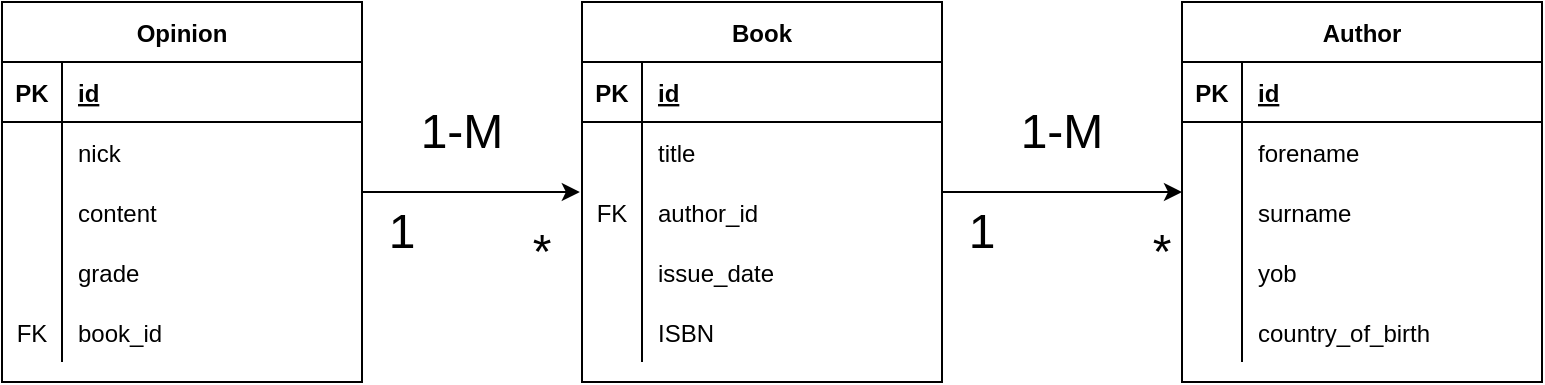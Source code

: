 <mxfile version="16.2.7" type="device"><diagram id="vpia5vSaDDaso0Yp9aXc" name="Page-1"><mxGraphModel dx="1360" dy="802" grid="1" gridSize="10" guides="1" tooltips="1" connect="1" arrows="1" fold="1" page="1" pageScale="1" pageWidth="827" pageHeight="1169" math="0" shadow="0"><root><mxCell id="0"/><mxCell id="1" parent="0"/><mxCell id="YvO2i7exT3GrvXLWxIg5-52" value="*" style="text;html=1;strokeColor=none;fillColor=none;align=center;verticalAlign=middle;whiteSpace=wrap;rounded=0;fontSize=24;" vertex="1" parent="1"><mxGeometry x="560" y="230" width="60" height="30" as="geometry"/></mxCell><mxCell id="YvO2i7exT3GrvXLWxIg5-53" value="*" style="text;html=1;strokeColor=none;fillColor=none;align=center;verticalAlign=middle;whiteSpace=wrap;rounded=0;fontSize=24;" vertex="1" parent="1"><mxGeometry x="250" y="230" width="60" height="30" as="geometry"/></mxCell><mxCell id="YvO2i7exT3GrvXLWxIg5-55" value="1" style="text;html=1;strokeColor=none;fillColor=none;align=center;verticalAlign=middle;whiteSpace=wrap;rounded=0;fontSize=24;" vertex="1" parent="1"><mxGeometry x="470" y="220" width="60" height="30" as="geometry"/></mxCell><mxCell id="YvO2i7exT3GrvXLWxIg5-56" value="1-M" style="text;html=1;strokeColor=none;fillColor=none;align=center;verticalAlign=middle;whiteSpace=wrap;rounded=0;fontSize=24;" vertex="1" parent="1"><mxGeometry x="510" y="170" width="60" height="30" as="geometry"/></mxCell><mxCell id="YvO2i7exT3GrvXLWxIg5-119" style="edgeStyle=orthogonalEdgeStyle;rounded=0;orthogonalLoop=1;jettySize=auto;html=1;entryX=0;entryY=0.167;entryDx=0;entryDy=0;entryPerimeter=0;fontSize=12;" edge="1" parent="1" source="YvO2i7exT3GrvXLWxIg5-71" target="YvO2i7exT3GrvXLWxIg5-94"><mxGeometry relative="1" as="geometry"/></mxCell><mxCell id="YvO2i7exT3GrvXLWxIg5-71" value="Book" style="shape=table;startSize=30;container=1;collapsible=1;childLayout=tableLayout;fixedRows=1;rowLines=0;fontStyle=1;align=center;resizeLast=1;fontSize=12;" vertex="1" parent="1"><mxGeometry x="300" y="120" width="180" height="190" as="geometry"/></mxCell><mxCell id="YvO2i7exT3GrvXLWxIg5-72" value="" style="shape=tableRow;horizontal=0;startSize=0;swimlaneHead=0;swimlaneBody=0;fillColor=none;collapsible=0;dropTarget=0;points=[[0,0.5],[1,0.5]];portConstraint=eastwest;top=0;left=0;right=0;bottom=1;fontSize=12;" vertex="1" parent="YvO2i7exT3GrvXLWxIg5-71"><mxGeometry y="30" width="180" height="30" as="geometry"/></mxCell><mxCell id="YvO2i7exT3GrvXLWxIg5-73" value="PK" style="shape=partialRectangle;connectable=0;fillColor=none;top=0;left=0;bottom=0;right=0;fontStyle=1;overflow=hidden;fontSize=12;" vertex="1" parent="YvO2i7exT3GrvXLWxIg5-72"><mxGeometry width="30" height="30" as="geometry"><mxRectangle width="30" height="30" as="alternateBounds"/></mxGeometry></mxCell><mxCell id="YvO2i7exT3GrvXLWxIg5-74" value="id" style="shape=partialRectangle;connectable=0;fillColor=none;top=0;left=0;bottom=0;right=0;align=left;spacingLeft=6;fontStyle=5;overflow=hidden;fontSize=12;" vertex="1" parent="YvO2i7exT3GrvXLWxIg5-72"><mxGeometry x="30" width="150" height="30" as="geometry"><mxRectangle width="150" height="30" as="alternateBounds"/></mxGeometry></mxCell><mxCell id="YvO2i7exT3GrvXLWxIg5-75" value="" style="shape=tableRow;horizontal=0;startSize=0;swimlaneHead=0;swimlaneBody=0;fillColor=none;collapsible=0;dropTarget=0;points=[[0,0.5],[1,0.5]];portConstraint=eastwest;top=0;left=0;right=0;bottom=0;fontSize=12;" vertex="1" parent="YvO2i7exT3GrvXLWxIg5-71"><mxGeometry y="60" width="180" height="30" as="geometry"/></mxCell><mxCell id="YvO2i7exT3GrvXLWxIg5-76" value="" style="shape=partialRectangle;connectable=0;fillColor=none;top=0;left=0;bottom=0;right=0;editable=1;overflow=hidden;fontSize=12;" vertex="1" parent="YvO2i7exT3GrvXLWxIg5-75"><mxGeometry width="30" height="30" as="geometry"><mxRectangle width="30" height="30" as="alternateBounds"/></mxGeometry></mxCell><mxCell id="YvO2i7exT3GrvXLWxIg5-77" value="title" style="shape=partialRectangle;connectable=0;fillColor=none;top=0;left=0;bottom=0;right=0;align=left;spacingLeft=6;overflow=hidden;fontSize=12;" vertex="1" parent="YvO2i7exT3GrvXLWxIg5-75"><mxGeometry x="30" width="150" height="30" as="geometry"><mxRectangle width="150" height="30" as="alternateBounds"/></mxGeometry></mxCell><mxCell id="YvO2i7exT3GrvXLWxIg5-78" value="" style="shape=tableRow;horizontal=0;startSize=0;swimlaneHead=0;swimlaneBody=0;fillColor=none;collapsible=0;dropTarget=0;points=[[0,0.5],[1,0.5]];portConstraint=eastwest;top=0;left=0;right=0;bottom=0;fontSize=12;" vertex="1" parent="YvO2i7exT3GrvXLWxIg5-71"><mxGeometry y="90" width="180" height="30" as="geometry"/></mxCell><mxCell id="YvO2i7exT3GrvXLWxIg5-79" value="FK" style="shape=partialRectangle;connectable=0;fillColor=none;top=0;left=0;bottom=0;right=0;editable=1;overflow=hidden;fontSize=12;" vertex="1" parent="YvO2i7exT3GrvXLWxIg5-78"><mxGeometry width="30" height="30" as="geometry"><mxRectangle width="30" height="30" as="alternateBounds"/></mxGeometry></mxCell><mxCell id="YvO2i7exT3GrvXLWxIg5-80" value="author_id" style="shape=partialRectangle;connectable=0;fillColor=none;top=0;left=0;bottom=0;right=0;align=left;spacingLeft=6;overflow=hidden;fontSize=12;" vertex="1" parent="YvO2i7exT3GrvXLWxIg5-78"><mxGeometry x="30" width="150" height="30" as="geometry"><mxRectangle width="150" height="30" as="alternateBounds"/></mxGeometry></mxCell><mxCell id="YvO2i7exT3GrvXLWxIg5-81" value="" style="shape=tableRow;horizontal=0;startSize=0;swimlaneHead=0;swimlaneBody=0;fillColor=none;collapsible=0;dropTarget=0;points=[[0,0.5],[1,0.5]];portConstraint=eastwest;top=0;left=0;right=0;bottom=0;fontSize=12;" vertex="1" parent="YvO2i7exT3GrvXLWxIg5-71"><mxGeometry y="120" width="180" height="30" as="geometry"/></mxCell><mxCell id="YvO2i7exT3GrvXLWxIg5-82" value="" style="shape=partialRectangle;connectable=0;fillColor=none;top=0;left=0;bottom=0;right=0;editable=1;overflow=hidden;fontSize=12;" vertex="1" parent="YvO2i7exT3GrvXLWxIg5-81"><mxGeometry width="30" height="30" as="geometry"><mxRectangle width="30" height="30" as="alternateBounds"/></mxGeometry></mxCell><mxCell id="YvO2i7exT3GrvXLWxIg5-83" value="issue_date" style="shape=partialRectangle;connectable=0;fillColor=none;top=0;left=0;bottom=0;right=0;align=left;spacingLeft=6;overflow=hidden;fontSize=12;" vertex="1" parent="YvO2i7exT3GrvXLWxIg5-81"><mxGeometry x="30" width="150" height="30" as="geometry"><mxRectangle width="150" height="30" as="alternateBounds"/></mxGeometry></mxCell><mxCell id="YvO2i7exT3GrvXLWxIg5-84" style="shape=tableRow;horizontal=0;startSize=0;swimlaneHead=0;swimlaneBody=0;fillColor=none;collapsible=0;dropTarget=0;points=[[0,0.5],[1,0.5]];portConstraint=eastwest;top=0;left=0;right=0;bottom=0;fontSize=12;" vertex="1" parent="YvO2i7exT3GrvXLWxIg5-71"><mxGeometry y="150" width="180" height="30" as="geometry"/></mxCell><mxCell id="YvO2i7exT3GrvXLWxIg5-85" style="shape=partialRectangle;connectable=0;fillColor=none;top=0;left=0;bottom=0;right=0;editable=1;overflow=hidden;fontSize=12;" vertex="1" parent="YvO2i7exT3GrvXLWxIg5-84"><mxGeometry width="30" height="30" as="geometry"><mxRectangle width="30" height="30" as="alternateBounds"/></mxGeometry></mxCell><mxCell id="YvO2i7exT3GrvXLWxIg5-86" value="ISBN" style="shape=partialRectangle;connectable=0;fillColor=none;top=0;left=0;bottom=0;right=0;align=left;spacingLeft=6;overflow=hidden;fontSize=12;" vertex="1" parent="YvO2i7exT3GrvXLWxIg5-84"><mxGeometry x="30" width="150" height="30" as="geometry"><mxRectangle width="150" height="30" as="alternateBounds"/></mxGeometry></mxCell><mxCell id="YvO2i7exT3GrvXLWxIg5-87" value="Author" style="shape=table;startSize=30;container=1;collapsible=1;childLayout=tableLayout;fixedRows=1;rowLines=0;fontStyle=1;align=center;resizeLast=1;fontSize=12;" vertex="1" parent="1"><mxGeometry x="600" y="120" width="180" height="190" as="geometry"/></mxCell><mxCell id="YvO2i7exT3GrvXLWxIg5-88" value="" style="shape=tableRow;horizontal=0;startSize=0;swimlaneHead=0;swimlaneBody=0;fillColor=none;collapsible=0;dropTarget=0;points=[[0,0.5],[1,0.5]];portConstraint=eastwest;top=0;left=0;right=0;bottom=1;fontSize=12;" vertex="1" parent="YvO2i7exT3GrvXLWxIg5-87"><mxGeometry y="30" width="180" height="30" as="geometry"/></mxCell><mxCell id="YvO2i7exT3GrvXLWxIg5-89" value="PK" style="shape=partialRectangle;connectable=0;fillColor=none;top=0;left=0;bottom=0;right=0;fontStyle=1;overflow=hidden;fontSize=12;" vertex="1" parent="YvO2i7exT3GrvXLWxIg5-88"><mxGeometry width="30" height="30" as="geometry"><mxRectangle width="30" height="30" as="alternateBounds"/></mxGeometry></mxCell><mxCell id="YvO2i7exT3GrvXLWxIg5-90" value="id" style="shape=partialRectangle;connectable=0;fillColor=none;top=0;left=0;bottom=0;right=0;align=left;spacingLeft=6;fontStyle=5;overflow=hidden;fontSize=12;" vertex="1" parent="YvO2i7exT3GrvXLWxIg5-88"><mxGeometry x="30" width="150" height="30" as="geometry"><mxRectangle width="150" height="30" as="alternateBounds"/></mxGeometry></mxCell><mxCell id="YvO2i7exT3GrvXLWxIg5-91" value="" style="shape=tableRow;horizontal=0;startSize=0;swimlaneHead=0;swimlaneBody=0;fillColor=none;collapsible=0;dropTarget=0;points=[[0,0.5],[1,0.5]];portConstraint=eastwest;top=0;left=0;right=0;bottom=0;fontSize=12;" vertex="1" parent="YvO2i7exT3GrvXLWxIg5-87"><mxGeometry y="60" width="180" height="30" as="geometry"/></mxCell><mxCell id="YvO2i7exT3GrvXLWxIg5-92" value="" style="shape=partialRectangle;connectable=0;fillColor=none;top=0;left=0;bottom=0;right=0;editable=1;overflow=hidden;fontSize=12;" vertex="1" parent="YvO2i7exT3GrvXLWxIg5-91"><mxGeometry width="30" height="30" as="geometry"><mxRectangle width="30" height="30" as="alternateBounds"/></mxGeometry></mxCell><mxCell id="YvO2i7exT3GrvXLWxIg5-93" value="forename" style="shape=partialRectangle;connectable=0;fillColor=none;top=0;left=0;bottom=0;right=0;align=left;spacingLeft=6;overflow=hidden;fontSize=12;" vertex="1" parent="YvO2i7exT3GrvXLWxIg5-91"><mxGeometry x="30" width="150" height="30" as="geometry"><mxRectangle width="150" height="30" as="alternateBounds"/></mxGeometry></mxCell><mxCell id="YvO2i7exT3GrvXLWxIg5-94" value="" style="shape=tableRow;horizontal=0;startSize=0;swimlaneHead=0;swimlaneBody=0;fillColor=none;collapsible=0;dropTarget=0;points=[[0,0.5],[1,0.5]];portConstraint=eastwest;top=0;left=0;right=0;bottom=0;fontSize=12;" vertex="1" parent="YvO2i7exT3GrvXLWxIg5-87"><mxGeometry y="90" width="180" height="30" as="geometry"/></mxCell><mxCell id="YvO2i7exT3GrvXLWxIg5-95" value="" style="shape=partialRectangle;connectable=0;fillColor=none;top=0;left=0;bottom=0;right=0;editable=1;overflow=hidden;fontSize=12;" vertex="1" parent="YvO2i7exT3GrvXLWxIg5-94"><mxGeometry width="30" height="30" as="geometry"><mxRectangle width="30" height="30" as="alternateBounds"/></mxGeometry></mxCell><mxCell id="YvO2i7exT3GrvXLWxIg5-96" value="surname" style="shape=partialRectangle;connectable=0;fillColor=none;top=0;left=0;bottom=0;right=0;align=left;spacingLeft=6;overflow=hidden;fontSize=12;" vertex="1" parent="YvO2i7exT3GrvXLWxIg5-94"><mxGeometry x="30" width="150" height="30" as="geometry"><mxRectangle width="150" height="30" as="alternateBounds"/></mxGeometry></mxCell><mxCell id="YvO2i7exT3GrvXLWxIg5-97" value="" style="shape=tableRow;horizontal=0;startSize=0;swimlaneHead=0;swimlaneBody=0;fillColor=none;collapsible=0;dropTarget=0;points=[[0,0.5],[1,0.5]];portConstraint=eastwest;top=0;left=0;right=0;bottom=0;fontSize=12;" vertex="1" parent="YvO2i7exT3GrvXLWxIg5-87"><mxGeometry y="120" width="180" height="30" as="geometry"/></mxCell><mxCell id="YvO2i7exT3GrvXLWxIg5-98" value="" style="shape=partialRectangle;connectable=0;fillColor=none;top=0;left=0;bottom=0;right=0;editable=1;overflow=hidden;fontSize=12;" vertex="1" parent="YvO2i7exT3GrvXLWxIg5-97"><mxGeometry width="30" height="30" as="geometry"><mxRectangle width="30" height="30" as="alternateBounds"/></mxGeometry></mxCell><mxCell id="YvO2i7exT3GrvXLWxIg5-99" value="yob" style="shape=partialRectangle;connectable=0;fillColor=none;top=0;left=0;bottom=0;right=0;align=left;spacingLeft=6;overflow=hidden;fontSize=12;" vertex="1" parent="YvO2i7exT3GrvXLWxIg5-97"><mxGeometry x="30" width="150" height="30" as="geometry"><mxRectangle width="150" height="30" as="alternateBounds"/></mxGeometry></mxCell><mxCell id="YvO2i7exT3GrvXLWxIg5-100" style="shape=tableRow;horizontal=0;startSize=0;swimlaneHead=0;swimlaneBody=0;fillColor=none;collapsible=0;dropTarget=0;points=[[0,0.5],[1,0.5]];portConstraint=eastwest;top=0;left=0;right=0;bottom=0;fontSize=12;" vertex="1" parent="YvO2i7exT3GrvXLWxIg5-87"><mxGeometry y="150" width="180" height="30" as="geometry"/></mxCell><mxCell id="YvO2i7exT3GrvXLWxIg5-101" style="shape=partialRectangle;connectable=0;fillColor=none;top=0;left=0;bottom=0;right=0;editable=1;overflow=hidden;fontSize=12;" vertex="1" parent="YvO2i7exT3GrvXLWxIg5-100"><mxGeometry width="30" height="30" as="geometry"><mxRectangle width="30" height="30" as="alternateBounds"/></mxGeometry></mxCell><mxCell id="YvO2i7exT3GrvXLWxIg5-102" value="country_of_birth" style="shape=partialRectangle;connectable=0;fillColor=none;top=0;left=0;bottom=0;right=0;align=left;spacingLeft=6;overflow=hidden;fontSize=12;" vertex="1" parent="YvO2i7exT3GrvXLWxIg5-100"><mxGeometry x="30" width="150" height="30" as="geometry"><mxRectangle width="150" height="30" as="alternateBounds"/></mxGeometry></mxCell><mxCell id="YvO2i7exT3GrvXLWxIg5-120" style="edgeStyle=orthogonalEdgeStyle;rounded=0;orthogonalLoop=1;jettySize=auto;html=1;entryX=-0.006;entryY=0.167;entryDx=0;entryDy=0;entryPerimeter=0;fontSize=12;" edge="1" parent="1" source="YvO2i7exT3GrvXLWxIg5-103" target="YvO2i7exT3GrvXLWxIg5-78"><mxGeometry relative="1" as="geometry"/></mxCell><mxCell id="YvO2i7exT3GrvXLWxIg5-103" value="Opinion" style="shape=table;startSize=30;container=1;collapsible=1;childLayout=tableLayout;fixedRows=1;rowLines=0;fontStyle=1;align=center;resizeLast=1;fontSize=12;" vertex="1" parent="1"><mxGeometry x="10" y="120" width="180" height="190" as="geometry"/></mxCell><mxCell id="YvO2i7exT3GrvXLWxIg5-104" value="" style="shape=tableRow;horizontal=0;startSize=0;swimlaneHead=0;swimlaneBody=0;fillColor=none;collapsible=0;dropTarget=0;points=[[0,0.5],[1,0.5]];portConstraint=eastwest;top=0;left=0;right=0;bottom=1;fontSize=12;" vertex="1" parent="YvO2i7exT3GrvXLWxIg5-103"><mxGeometry y="30" width="180" height="30" as="geometry"/></mxCell><mxCell id="YvO2i7exT3GrvXLWxIg5-105" value="PK" style="shape=partialRectangle;connectable=0;fillColor=none;top=0;left=0;bottom=0;right=0;fontStyle=1;overflow=hidden;fontSize=12;" vertex="1" parent="YvO2i7exT3GrvXLWxIg5-104"><mxGeometry width="30" height="30" as="geometry"><mxRectangle width="30" height="30" as="alternateBounds"/></mxGeometry></mxCell><mxCell id="YvO2i7exT3GrvXLWxIg5-106" value="id" style="shape=partialRectangle;connectable=0;fillColor=none;top=0;left=0;bottom=0;right=0;align=left;spacingLeft=6;fontStyle=5;overflow=hidden;fontSize=12;" vertex="1" parent="YvO2i7exT3GrvXLWxIg5-104"><mxGeometry x="30" width="150" height="30" as="geometry"><mxRectangle width="150" height="30" as="alternateBounds"/></mxGeometry></mxCell><mxCell id="YvO2i7exT3GrvXLWxIg5-107" value="" style="shape=tableRow;horizontal=0;startSize=0;swimlaneHead=0;swimlaneBody=0;fillColor=none;collapsible=0;dropTarget=0;points=[[0,0.5],[1,0.5]];portConstraint=eastwest;top=0;left=0;right=0;bottom=0;fontSize=12;" vertex="1" parent="YvO2i7exT3GrvXLWxIg5-103"><mxGeometry y="60" width="180" height="30" as="geometry"/></mxCell><mxCell id="YvO2i7exT3GrvXLWxIg5-108" value="" style="shape=partialRectangle;connectable=0;fillColor=none;top=0;left=0;bottom=0;right=0;editable=1;overflow=hidden;fontSize=12;" vertex="1" parent="YvO2i7exT3GrvXLWxIg5-107"><mxGeometry width="30" height="30" as="geometry"><mxRectangle width="30" height="30" as="alternateBounds"/></mxGeometry></mxCell><mxCell id="YvO2i7exT3GrvXLWxIg5-109" value="nick" style="shape=partialRectangle;connectable=0;fillColor=none;top=0;left=0;bottom=0;right=0;align=left;spacingLeft=6;overflow=hidden;fontSize=12;" vertex="1" parent="YvO2i7exT3GrvXLWxIg5-107"><mxGeometry x="30" width="150" height="30" as="geometry"><mxRectangle width="150" height="30" as="alternateBounds"/></mxGeometry></mxCell><mxCell id="YvO2i7exT3GrvXLWxIg5-110" value="" style="shape=tableRow;horizontal=0;startSize=0;swimlaneHead=0;swimlaneBody=0;fillColor=none;collapsible=0;dropTarget=0;points=[[0,0.5],[1,0.5]];portConstraint=eastwest;top=0;left=0;right=0;bottom=0;fontSize=12;" vertex="1" parent="YvO2i7exT3GrvXLWxIg5-103"><mxGeometry y="90" width="180" height="30" as="geometry"/></mxCell><mxCell id="YvO2i7exT3GrvXLWxIg5-111" value="" style="shape=partialRectangle;connectable=0;fillColor=none;top=0;left=0;bottom=0;right=0;editable=1;overflow=hidden;fontSize=12;" vertex="1" parent="YvO2i7exT3GrvXLWxIg5-110"><mxGeometry width="30" height="30" as="geometry"><mxRectangle width="30" height="30" as="alternateBounds"/></mxGeometry></mxCell><mxCell id="YvO2i7exT3GrvXLWxIg5-112" value="content" style="shape=partialRectangle;connectable=0;fillColor=none;top=0;left=0;bottom=0;right=0;align=left;spacingLeft=6;overflow=hidden;fontSize=12;" vertex="1" parent="YvO2i7exT3GrvXLWxIg5-110"><mxGeometry x="30" width="150" height="30" as="geometry"><mxRectangle width="150" height="30" as="alternateBounds"/></mxGeometry></mxCell><mxCell id="YvO2i7exT3GrvXLWxIg5-113" value="" style="shape=tableRow;horizontal=0;startSize=0;swimlaneHead=0;swimlaneBody=0;fillColor=none;collapsible=0;dropTarget=0;points=[[0,0.5],[1,0.5]];portConstraint=eastwest;top=0;left=0;right=0;bottom=0;fontSize=12;" vertex="1" parent="YvO2i7exT3GrvXLWxIg5-103"><mxGeometry y="120" width="180" height="30" as="geometry"/></mxCell><mxCell id="YvO2i7exT3GrvXLWxIg5-114" value="" style="shape=partialRectangle;connectable=0;fillColor=none;top=0;left=0;bottom=0;right=0;editable=1;overflow=hidden;fontSize=12;" vertex="1" parent="YvO2i7exT3GrvXLWxIg5-113"><mxGeometry width="30" height="30" as="geometry"><mxRectangle width="30" height="30" as="alternateBounds"/></mxGeometry></mxCell><mxCell id="YvO2i7exT3GrvXLWxIg5-115" value="grade" style="shape=partialRectangle;connectable=0;fillColor=none;top=0;left=0;bottom=0;right=0;align=left;spacingLeft=6;overflow=hidden;fontSize=12;" vertex="1" parent="YvO2i7exT3GrvXLWxIg5-113"><mxGeometry x="30" width="150" height="30" as="geometry"><mxRectangle width="150" height="30" as="alternateBounds"/></mxGeometry></mxCell><mxCell id="YvO2i7exT3GrvXLWxIg5-116" style="shape=tableRow;horizontal=0;startSize=0;swimlaneHead=0;swimlaneBody=0;fillColor=none;collapsible=0;dropTarget=0;points=[[0,0.5],[1,0.5]];portConstraint=eastwest;top=0;left=0;right=0;bottom=0;fontSize=12;" vertex="1" parent="YvO2i7exT3GrvXLWxIg5-103"><mxGeometry y="150" width="180" height="30" as="geometry"/></mxCell><mxCell id="YvO2i7exT3GrvXLWxIg5-117" value="FK" style="shape=partialRectangle;connectable=0;fillColor=none;top=0;left=0;bottom=0;right=0;editable=1;overflow=hidden;fontSize=12;" vertex="1" parent="YvO2i7exT3GrvXLWxIg5-116"><mxGeometry width="30" height="30" as="geometry"><mxRectangle width="30" height="30" as="alternateBounds"/></mxGeometry></mxCell><mxCell id="YvO2i7exT3GrvXLWxIg5-118" value="book_id" style="shape=partialRectangle;connectable=0;fillColor=none;top=0;left=0;bottom=0;right=0;align=left;spacingLeft=6;overflow=hidden;fontSize=12;" vertex="1" parent="YvO2i7exT3GrvXLWxIg5-116"><mxGeometry x="30" width="150" height="30" as="geometry"><mxRectangle width="150" height="30" as="alternateBounds"/></mxGeometry></mxCell><mxCell id="YvO2i7exT3GrvXLWxIg5-121" value="1-M" style="text;html=1;strokeColor=none;fillColor=none;align=center;verticalAlign=middle;whiteSpace=wrap;rounded=0;fontSize=24;" vertex="1" parent="1"><mxGeometry x="210" y="170" width="60" height="30" as="geometry"/></mxCell><mxCell id="YvO2i7exT3GrvXLWxIg5-122" value="1" style="text;html=1;strokeColor=none;fillColor=none;align=center;verticalAlign=middle;whiteSpace=wrap;rounded=0;fontSize=24;" vertex="1" parent="1"><mxGeometry x="180" y="220" width="60" height="30" as="geometry"/></mxCell></root></mxGraphModel></diagram></mxfile>